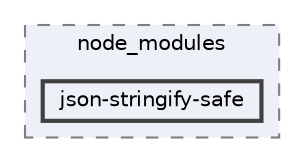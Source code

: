 digraph "C:/Users/arisc/OneDrive/Documents/GitHub/FINAL/EcoEats-Project/node_modules/json-stringify-safe"
{
 // LATEX_PDF_SIZE
  bgcolor="transparent";
  edge [fontname=Helvetica,fontsize=10,labelfontname=Helvetica,labelfontsize=10];
  node [fontname=Helvetica,fontsize=10,shape=box,height=0.2,width=0.4];
  compound=true
  subgraph clusterdir_5091f2b68170d33f954320199e2fed0a {
    graph [ bgcolor="#edf0f7", pencolor="grey50", label="node_modules", fontname=Helvetica,fontsize=10 style="filled,dashed", URL="dir_5091f2b68170d33f954320199e2fed0a.html",tooltip=""]
  dir_72fd379ba402d83105ca0ea0ca23c133 [label="json-stringify-safe", fillcolor="#edf0f7", color="grey25", style="filled,bold", URL="dir_72fd379ba402d83105ca0ea0ca23c133.html",tooltip=""];
  }
}

